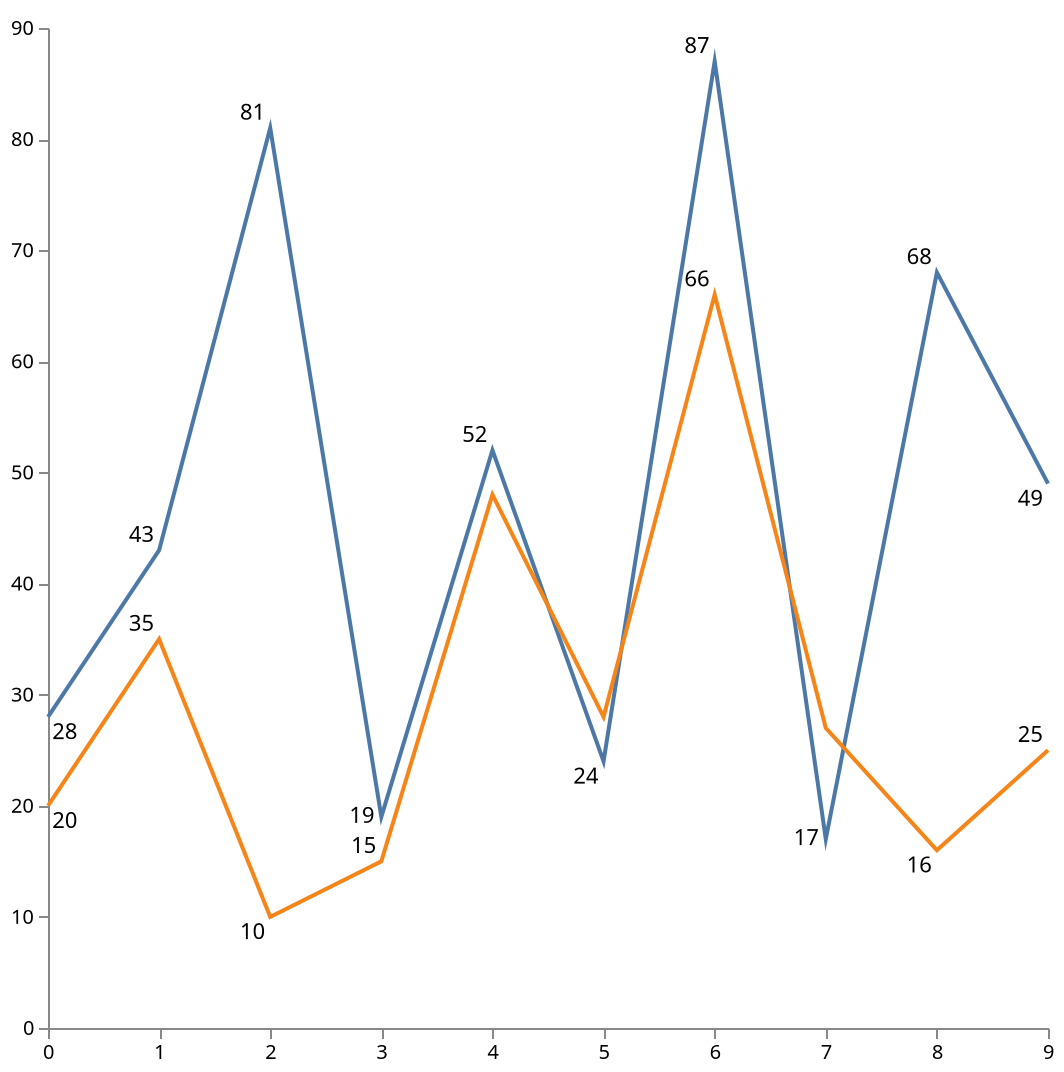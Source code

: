 {
  "$schema": "https://vega.github.io/schema/vega/v4.json",
  "width": 500,
  "height": 500,
  "padding": 5,

  "data": [
    {
      "name": "table",
      "values": [
        {"x": 0, "y": 28, "c": 0},
        {"x": 0, "y": 20, "c": 1},
        {"x": 1, "y": 43, "c": 0},
        {"x": 1, "y": 35, "c": 1},
        {"x": 2, "y": 81, "c": 0},
        {"x": 2, "y": 10, "c": 1},
        {"x": 3, "y": 19, "c": 0},
        {"x": 3, "y": 15, "c": 1},
        {"x": 4, "y": 52, "c": 0},
        {"x": 4, "y": 48, "c": 1},
        {"x": 5, "y": 24, "c": 0},
        {"x": 5, "y": 28, "c": 1},
        {"x": 6, "y": 87, "c": 0},
        {"x": 6, "y": 66, "c": 1},
        {"x": 7, "y": 17, "c": 0},
        {"x": 7, "y": 27, "c": 1},
        {"x": 8, "y": 68, "c": 0},
        {"x": 8, "y": 16, "c": 1},
        {"x": 9, "y": 49, "c": 0},
        {"x": 9, "y": 25, "c": 1}
      ]
    }
  ],

  "scales": [
    {
      "name": "x",
      "type": "point",
      "range": "width",
      "domain": {"data": "table", "field": "x"}
    },
    {
      "name": "y",
      "type": "linear",
      "range": "height",
      "nice": true,
      "zero": true,
      "domain": {"data": "table", "field": "y"}
    },
    {
      "name": "color",
      "type": "ordinal",
      "range": "category",
      "domain": {"data": "table", "field": "c"}
    }
  ],

  "axes": [{"orient": "bottom", "scale": "x"}, {"orient": "left", "scale": "y"}],

  "marks": [
    {
      "type": "group",
      "name": "group",
      "from": {
        "facet": {
          "name": "series",
          "data": "table",
          "groupby": "c"
        }
      },
      "marks": [
        {
          "type": "line",
          "from": {"data": "series"},
          "encode": {
            "enter": {
              "x": {"scale": "x", "field": "x"},
              "y": {"scale": "y", "field": "y"},
              "stroke": {"scale": "color", "field": "c"},
              "strokeWidth": {"value": 2},
              "interpolate": "monotone",
              "fillOpacity": {"value": 1}
            }
          }
        }
      ]
    },
    {
      "type": "text",
      "from": {"data": "table"},
      "encode": {
        "enter": {
          "x": {"scale": "x", "field": "x"},
          "y": {"scale": "y", "field": "y"},
          "text": {"field": "y"}
        }
      },
      "transform": [
        {
          "type": "label",
          "offset": [3],
          "size": [500, 500],
          "avoidMarks": ["group"]
        }
      ]
    }
  ]
}
